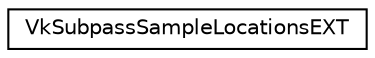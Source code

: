 digraph "Graphical Class Hierarchy"
{
 // LATEX_PDF_SIZE
  edge [fontname="Helvetica",fontsize="10",labelfontname="Helvetica",labelfontsize="10"];
  node [fontname="Helvetica",fontsize="10",shape=record];
  rankdir="LR";
  Node0 [label="VkSubpassSampleLocationsEXT",height=0.2,width=0.4,color="black", fillcolor="white", style="filled",URL="$da/d04/structVkSubpassSampleLocationsEXT.html",tooltip=" "];
}
